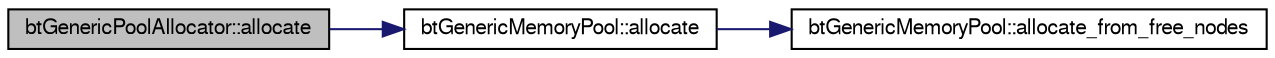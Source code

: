 digraph G
{
  bgcolor="transparent";
  edge [fontname="FreeSans",fontsize=10,labelfontname="FreeSans",labelfontsize=10];
  node [fontname="FreeSans",fontsize=10,shape=record];
  rankdir=LR;
  Node1 [label="btGenericPoolAllocator::allocate",height=0.2,width=0.4,color="black", fillcolor="grey75", style="filled" fontcolor="black"];
  Node1 -> Node2 [color="midnightblue",fontsize=10,style="solid"];
  Node2 [label="btGenericMemoryPool::allocate",height=0.2,width=0.4,color="black",URL="$classbt_generic_memory_pool.html#cd47d75d6fbd7dbf6f0d7849e0bd9ec1",tooltip="Allocates memory in pool."];
  Node2 -> Node3 [color="midnightblue",fontsize=10,style="solid"];
  Node3 [label="btGenericMemoryPool::allocate_from_free_nodes",height=0.2,width=0.4,color="black",URL="$classbt_generic_memory_pool.html#b3d627fdeb0178314779ba9b2361462a",tooltip="*************** btGenericMemoryPool ******************///////////"];
}
